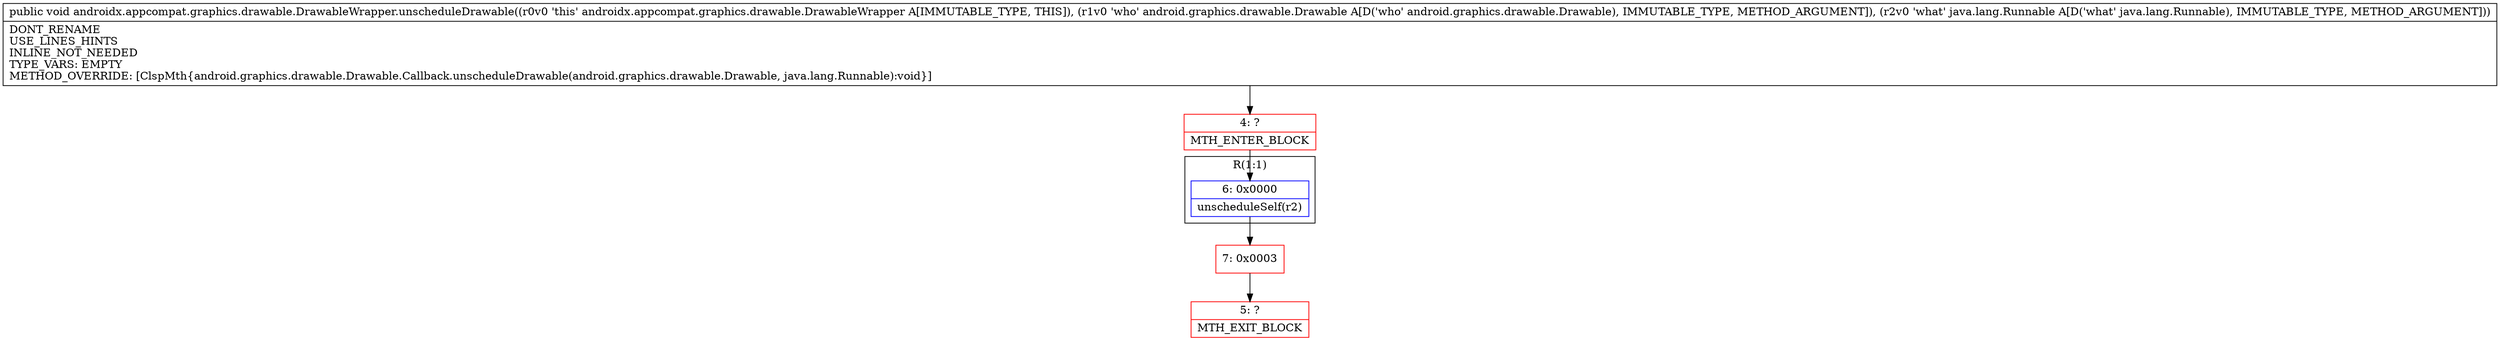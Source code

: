 digraph "CFG forandroidx.appcompat.graphics.drawable.DrawableWrapper.unscheduleDrawable(Landroid\/graphics\/drawable\/Drawable;Ljava\/lang\/Runnable;)V" {
subgraph cluster_Region_1303693731 {
label = "R(1:1)";
node [shape=record,color=blue];
Node_6 [shape=record,label="{6\:\ 0x0000|unscheduleSelf(r2)\l}"];
}
Node_4 [shape=record,color=red,label="{4\:\ ?|MTH_ENTER_BLOCK\l}"];
Node_7 [shape=record,color=red,label="{7\:\ 0x0003}"];
Node_5 [shape=record,color=red,label="{5\:\ ?|MTH_EXIT_BLOCK\l}"];
MethodNode[shape=record,label="{public void androidx.appcompat.graphics.drawable.DrawableWrapper.unscheduleDrawable((r0v0 'this' androidx.appcompat.graphics.drawable.DrawableWrapper A[IMMUTABLE_TYPE, THIS]), (r1v0 'who' android.graphics.drawable.Drawable A[D('who' android.graphics.drawable.Drawable), IMMUTABLE_TYPE, METHOD_ARGUMENT]), (r2v0 'what' java.lang.Runnable A[D('what' java.lang.Runnable), IMMUTABLE_TYPE, METHOD_ARGUMENT]))  | DONT_RENAME\lUSE_LINES_HINTS\lINLINE_NOT_NEEDED\lTYPE_VARS: EMPTY\lMETHOD_OVERRIDE: [ClspMth\{android.graphics.drawable.Drawable.Callback.unscheduleDrawable(android.graphics.drawable.Drawable, java.lang.Runnable):void\}]\l}"];
MethodNode -> Node_4;Node_6 -> Node_7;
Node_4 -> Node_6;
Node_7 -> Node_5;
}

